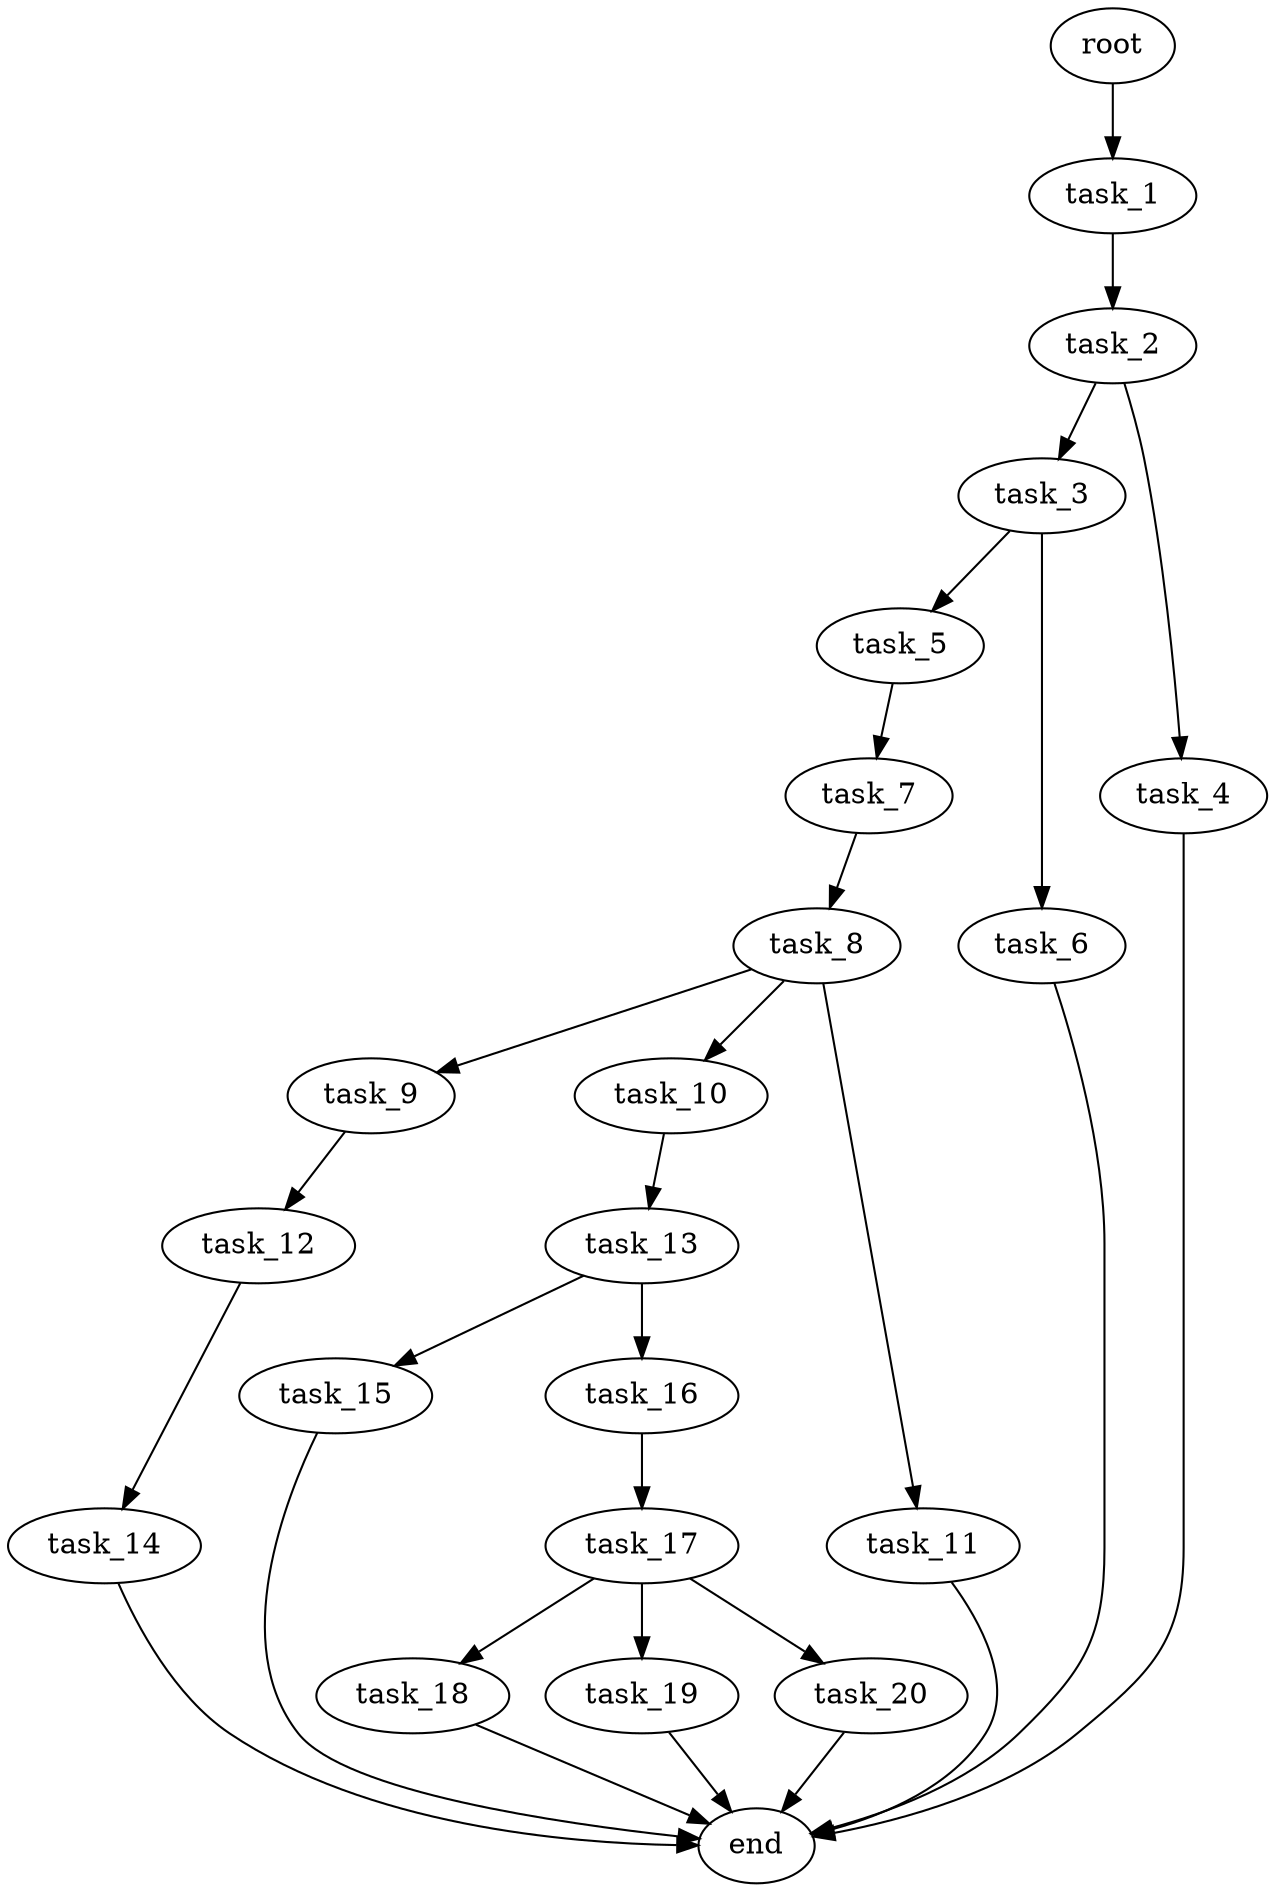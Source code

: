 digraph G {
  root [size="0.000000e+00"];
  task_1 [size="3.570385e+09"];
  task_2 [size="7.808635e+09"];
  task_3 [size="8.658117e+09"];
  task_4 [size="3.319915e+09"];
  task_5 [size="1.245626e+09"];
  task_6 [size="3.680824e+09"];
  task_7 [size="8.894976e+09"];
  task_8 [size="7.433334e+09"];
  task_9 [size="8.946480e+09"];
  task_10 [size="3.867061e+09"];
  task_11 [size="9.737262e+09"];
  task_12 [size="4.962536e+09"];
  task_13 [size="4.975736e+09"];
  task_14 [size="9.243180e+09"];
  task_15 [size="5.193239e+09"];
  task_16 [size="8.011680e+09"];
  task_17 [size="7.271086e+09"];
  task_18 [size="7.901911e+08"];
  task_19 [size="6.024931e+09"];
  task_20 [size="8.223590e+09"];
  end [size="0.000000e+00"];

  root -> task_1 [size="1.000000e-12"];
  task_1 -> task_2 [size="7.808635e+08"];
  task_2 -> task_3 [size="8.658117e+08"];
  task_2 -> task_4 [size="3.319915e+08"];
  task_3 -> task_5 [size="1.245626e+08"];
  task_3 -> task_6 [size="3.680824e+08"];
  task_4 -> end [size="1.000000e-12"];
  task_5 -> task_7 [size="8.894976e+08"];
  task_6 -> end [size="1.000000e-12"];
  task_7 -> task_8 [size="7.433334e+08"];
  task_8 -> task_9 [size="8.946480e+08"];
  task_8 -> task_10 [size="3.867061e+08"];
  task_8 -> task_11 [size="9.737262e+08"];
  task_9 -> task_12 [size="4.962536e+08"];
  task_10 -> task_13 [size="4.975736e+08"];
  task_11 -> end [size="1.000000e-12"];
  task_12 -> task_14 [size="9.243180e+08"];
  task_13 -> task_15 [size="5.193239e+08"];
  task_13 -> task_16 [size="8.011680e+08"];
  task_14 -> end [size="1.000000e-12"];
  task_15 -> end [size="1.000000e-12"];
  task_16 -> task_17 [size="7.271086e+08"];
  task_17 -> task_18 [size="7.901911e+07"];
  task_17 -> task_19 [size="6.024931e+08"];
  task_17 -> task_20 [size="8.223590e+08"];
  task_18 -> end [size="1.000000e-12"];
  task_19 -> end [size="1.000000e-12"];
  task_20 -> end [size="1.000000e-12"];
}

